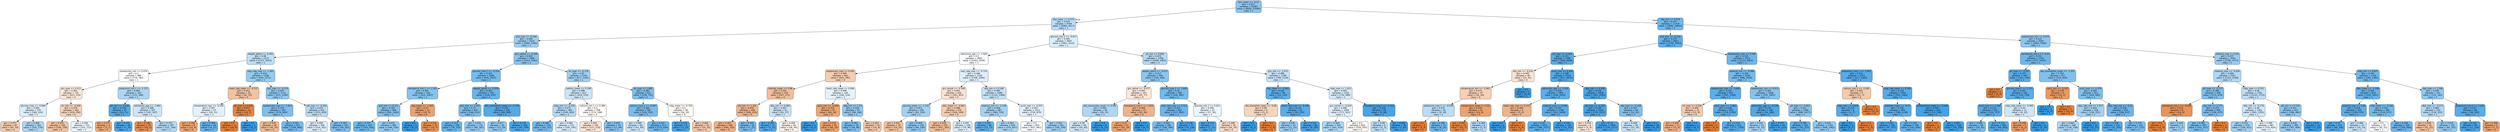 digraph Tree {
node [shape=box, style="filled, rounded", color="black", fontname="helvetica"] ;
edge [fontname="helvetica"] ;
0 [label="bun_mean <= -0.37\ngini = 0.417\nsamples = 21083\nvalue = [9930, 23560]\nclass = 1", fillcolor="#8cc6f0"] ;
1 [label="dbp_mean <= 0.072\ngini = 0.476\nsamples = 9769\nvalue = [6085, 9517]\nclass = 1", fillcolor="#b8dcf6"] ;
0 -> 1 [labeldistance=2.5, labelangle=45, headlabel="True"] ;
2 [label="po2_max <= -0.204\ngini = 0.444\nsamples = 5072\nvalue = [2684, 5395]\nclass = 1", fillcolor="#9ccef2"] ;
1 -> 2 ;
3 [label="weight_admit <= -0.452\ngini = 0.48\nsamples = 2172\nvalue = [1371, 2053]\nclass = 1", fillcolor="#bddef6"] ;
2 -> 3 ;
4 [label="baseexcess_min <= 0.479\ngini = 0.5\nsamples = 986\nvalue = [778, 782]\nclass = 1", fillcolor="#fefeff"] ;
3 -> 4 ;
5 [label="gcs_eyes <= 0.412\ngini = 0.495\nsamples = 732\nvalue = [623, 514]\nclass = 0", fillcolor="#fae9dc"] ;
4 -> 5 ;
6 [label="glucose_max <= -0.666\ngini = 0.495\nsamples = 270\nvalue = [184, 224]\nclass = 1", fillcolor="#dceefa"] ;
5 -> 6 ;
7 [label="gini = 0.471\nsamples = 87\nvalue = [82, 50]\nclass = 0", fillcolor="#f5ceb2"] ;
6 -> 7 ;
8 [label="gini = 0.466\nsamples = 183\nvalue = [102, 174]\nclass = 1", fillcolor="#add6f4"] ;
6 -> 8 ;
9 [label="inr_min <= -0.099\ngini = 0.479\nsamples = 462\nvalue = [439, 290]\nclass = 0", fillcolor="#f6d4bc"] ;
5 -> 9 ;
10 [label="gini = 0.452\nsamples = 330\nvalue = [338, 178]\nclass = 0", fillcolor="#f3c3a1"] ;
9 -> 10 ;
11 [label="gini = 0.499\nsamples = 132\nvalue = [101, 112]\nclass = 1", fillcolor="#ecf5fc"] ;
9 -> 11 ;
12 [label="potassium_min.1 <= -1.172\ngini = 0.464\nsamples = 254\nvalue = [155, 268]\nclass = 1", fillcolor="#acd6f4"] ;
4 -> 12 ;
13 [label="ptt_min <= -0.582\ngini = 0.216\nsamples = 47\nvalue = [10, 71]\nclass = 1", fillcolor="#55abe9"] ;
12 -> 13 ;
14 [label="gini = 0.375\nsamples = 3\nvalue = [3, 1]\nclass = 0", fillcolor="#eeab7b"] ;
13 -> 14 ;
15 [label="gini = 0.165\nsamples = 44\nvalue = [7, 70]\nclass = 1", fillcolor="#4da7e8"] ;
13 -> 15 ;
16 [label="admission_age <= -1.665\ngini = 0.488\nsamples = 207\nvalue = [145, 197]\nclass = 1", fillcolor="#cbe5f8"] ;
12 -> 16 ;
17 [label="gini = 0.198\nsamples = 20\nvalue = [24, 3]\nclass = 0", fillcolor="#e89152"] ;
16 -> 17 ;
18 [label="gini = 0.473\nsamples = 187\nvalue = [121, 194]\nclass = 1", fillcolor="#b4daf5"] ;
16 -> 18 ;
19 [label="resp_rate_max <= -1.491\ngini = 0.434\nsamples = 1186\nvalue = [593, 1271]\nclass = 1", fillcolor="#95cbf1"] ;
3 -> 19 ;
20 [label="heart_rate_mean <= -0.727\ngini = 0.451\nsamples = 35\nvalue = [42, 22]\nclass = 0", fillcolor="#f3c3a1"] ;
19 -> 20 ;
21 [label="temperature_max <= -0.542\ngini = 0.497\nsamples = 23\nvalue = [18, 21]\nclass = 1", fillcolor="#e3f1fb"] ;
20 -> 21 ;
22 [label="gini = 0.346\nsamples = 9\nvalue = [14, 4]\nclass = 0", fillcolor="#eca572"] ;
21 -> 22 ;
23 [label="gini = 0.308\nsamples = 14\nvalue = [4, 17]\nclass = 1", fillcolor="#68b4eb"] ;
21 -> 23 ;
24 [label="ph_max <= 0.931\ngini = 0.077\nsamples = 12\nvalue = [24, 1]\nclass = 0", fillcolor="#e68641"] ;
20 -> 24 ;
25 [label="gini = 0.0\nsamples = 11\nvalue = [24, 0]\nclass = 0", fillcolor="#e58139"] ;
24 -> 25 ;
26 [label="gini = 0.0\nsamples = 1\nvalue = [0, 1]\nclass = 1", fillcolor="#399de5"] ;
24 -> 26 ;
27 [label="po2_max <= -0.219\ngini = 0.425\nsamples = 1151\nvalue = [551, 1249]\nclass = 1", fillcolor="#90c8f0"] ;
19 -> 27 ;
28 [label="baseexcess_max <= -1.813\ngini = 0.379\nsamples = 700\nvalue = [279, 820]\nclass = 1", fillcolor="#7cbeee"] ;
27 -> 28 ;
29 [label="gini = 0.434\nsamples = 28\nvalue = [30, 14]\nclass = 0", fillcolor="#f1bc95"] ;
28 -> 29 ;
30 [label="gini = 0.361\nsamples = 672\nvalue = [249, 806]\nclass = 1", fillcolor="#76bbed"] ;
28 -> 30 ;
31 [label="ptt_max <= -0.329\ngini = 0.475\nsamples = 451\nvalue = [272, 429]\nclass = 1", fillcolor="#b7dbf5"] ;
27 -> 31 ;
32 [label="gini = 0.495\nsamples = 304\nvalue = [214, 262]\nclass = 1", fillcolor="#dbedfa"] ;
31 -> 32 ;
33 [label="gini = 0.383\nsamples = 147\nvalue = [58, 167]\nclass = 1", fillcolor="#7ebfee"] ;
31 -> 33 ;
34 [label="gcs_verbal <= -0.308\ngini = 0.405\nsamples = 2900\nvalue = [1313, 3342]\nclass = 1", fillcolor="#87c4ef"] ;
2 -> 34 ;
35 [label="glucose_max.2 <= -0.334\ngini = 0.363\nsamples = 1666\nvalue = [636, 2037]\nclass = 1", fillcolor="#77bced"] ;
34 -> 35 ;
36 [label="hematocrit_min.1 <= 1.183\ngini = 0.401\nsamples = 916\nvalue = [410, 1067]\nclass = 1", fillcolor="#85c3ef"] ;
35 -> 36 ;
37 [label="po2_min <= 0.151\ngini = 0.393\nsamples = 904\nvalue = [391, 1062]\nclass = 1", fillcolor="#82c1ef"] ;
36 -> 37 ;
38 [label="gini = 0.337\nsamples = 419\nvalue = [143, 524]\nclass = 1", fillcolor="#6fb8ec"] ;
37 -> 38 ;
39 [label="gini = 0.432\nsamples = 485\nvalue = [248, 538]\nclass = 1", fillcolor="#94caf1"] ;
37 -> 39 ;
40 [label="sbp_mean <= -1.002\ngini = 0.33\nsamples = 12\nvalue = [19, 5]\nclass = 0", fillcolor="#eca26d"] ;
36 -> 40 ;
41 [label="gini = 0.0\nsamples = 2\nvalue = [0, 2]\nclass = 1", fillcolor="#399de5"] ;
40 -> 41 ;
42 [label="gini = 0.236\nsamples = 10\nvalue = [19, 3]\nclass = 0", fillcolor="#e99558"] ;
40 -> 42 ;
43 [label="weight_admit <= -0.059\ngini = 0.307\nsamples = 750\nvalue = [226, 970]\nclass = 1", fillcolor="#67b4eb"] ;
35 -> 43 ;
44 [label="po2_max <= 1.435\ngini = 0.37\nsamples = 432\nvalue = [166, 512]\nclass = 1", fillcolor="#79bded"] ;
43 -> 44 ;
45 [label="gini = 0.312\nsamples = 256\nvalue = [78, 325]\nclass = 1", fillcolor="#69b5eb"] ;
44 -> 45 ;
46 [label="gini = 0.435\nsamples = 176\nvalue = [88, 187]\nclass = 1", fillcolor="#96cbf1"] ;
44 -> 46 ;
47 [label="abs_neutrophils_mean <= -0.778\ngini = 0.205\nsamples = 318\nvalue = [60, 458]\nclass = 1", fillcolor="#53aae8"] ;
43 -> 47 ;
48 [label="gini = 0.427\nsamples = 24\nvalue = [13, 29]\nclass = 1", fillcolor="#92c9f1"] ;
47 -> 48 ;
49 [label="gini = 0.178\nsamples = 294\nvalue = [47, 429]\nclass = 1", fillcolor="#4fa8e8"] ;
47 -> 49 ;
50 [label="inr_max <= -0.178\ngini = 0.45\nsamples = 1234\nvalue = [677, 1305]\nclass = 1", fillcolor="#a0d0f2"] ;
34 -> 50 ;
51 [label="sodium_mean <= 0.198\ngini = 0.488\nsamples = 613\nvalue = [419, 570]\nclass = 1", fillcolor="#cbe5f8"] ;
50 -> 51 ;
52 [label="mbp_min <= -0.331\ngini = 0.471\nsamples = 405\nvalue = [245, 402]\nclass = 1", fillcolor="#b2d9f5"] ;
51 -> 52 ;
53 [label="gini = 0.366\nsamples = 130\nvalue = [50, 157]\nclass = 1", fillcolor="#78bced"] ;
52 -> 53 ;
54 [label="gini = 0.494\nsamples = 275\nvalue = [195, 245]\nclass = 1", fillcolor="#d7ebfa"] ;
52 -> 54 ;
55 [label="calcium_min.1 <= 0.386\ngini = 0.5\nsamples = 208\nvalue = [174, 168]\nclass = 0", fillcolor="#fefbf8"] ;
51 -> 55 ;
56 [label="gini = 0.493\nsamples = 165\nvalue = [157, 124]\nclass = 0", fillcolor="#fae5d5"] ;
55 -> 56 ;
57 [label="gini = 0.402\nsamples = 43\nvalue = [17, 44]\nclass = 1", fillcolor="#86c3ef"] ;
55 -> 57 ;
58 [label="ph_max <= 1.865\ngini = 0.385\nsamples = 621\nvalue = [258, 735]\nclass = 1", fillcolor="#7fbfee"] ;
50 -> 58 ;
59 [label="calcium_max.1 <= -0.947\ngini = 0.366\nsamples = 582\nvalue = [224, 703]\nclass = 1", fillcolor="#78bced"] ;
58 -> 59 ;
60 [label="gini = 0.489\nsamples = 69\nvalue = [51, 69]\nclass = 1", fillcolor="#cbe5f8"] ;
59 -> 60 ;
61 [label="gini = 0.337\nsamples = 513\nvalue = [173, 634]\nclass = 1", fillcolor="#6fb8ec"] ;
59 -> 61 ;
62 [label="mbp_mean <= -0.726\ngini = 0.5\nsamples = 39\nvalue = [34, 32]\nclass = 0", fillcolor="#fdf8f3"] ;
58 -> 62 ;
63 [label="gini = 0.133\nsamples = 9\nvalue = [1, 13]\nclass = 1", fillcolor="#48a5e7"] ;
62 -> 63 ;
64 [label="gini = 0.464\nsamples = 30\nvalue = [33, 19]\nclass = 0", fillcolor="#f4caab"] ;
62 -> 64 ;
65 [label="glucose_min.2 <= -0.017\ngini = 0.495\nsamples = 4697\nvalue = [3401, 4122]\nclass = 1", fillcolor="#dceefa"] ;
1 -> 65 ;
66 [label="admission_age <= -1.609\ngini = 0.5\nsamples = 2993\nvalue = [2363, 2439]\nclass = 1", fillcolor="#f9fcfe"] ;
65 -> 66 ;
67 [label="baseexcess_max <= 0.042\ngini = 0.469\nsamples = 663\nvalue = [655, 395]\nclass = 0", fillcolor="#f5cdb0"] ;
66 -> 67 ;
68 [label="chloride_mean <= 0.96\ngini = 0.443\nsamples = 519\nvalue = [547, 271]\nclass = 0", fillcolor="#f2bf9b"] ;
67 -> 68 ;
69 [label="ptt_min <= 1.325\ngini = 0.418\nsamples = 458\nvalue = [506, 214]\nclass = 0", fillcolor="#f0b68d"] ;
68 -> 69 ;
70 [label="gini = 0.401\nsamples = 440\nvalue = [499, 192]\nclass = 0", fillcolor="#efb185"] ;
69 -> 70 ;
71 [label="gini = 0.366\nsamples = 18\nvalue = [7, 22]\nclass = 1", fillcolor="#78bced"] ;
69 -> 71 ;
72 [label="dbp_min <= 0.069\ngini = 0.487\nsamples = 61\nvalue = [41, 57]\nclass = 1", fillcolor="#c7e3f8"] ;
68 -> 72 ;
73 [label="gini = 0.204\nsamples = 17\nvalue = [3, 23]\nclass = 1", fillcolor="#53aae8"] ;
72 -> 73 ;
74 [label="gini = 0.498\nsamples = 44\nvalue = [38, 34]\nclass = 0", fillcolor="#fcf2ea"] ;
72 -> 74 ;
75 [label="heart_rate_mean <= 0.086\ngini = 0.498\nsamples = 144\nvalue = [108, 124]\nclass = 1", fillcolor="#e5f2fc"] ;
67 -> 75 ;
76 [label="spo2_min <= -0.698\ngini = 0.355\nsamples = 47\nvalue = [60, 18]\nclass = 0", fillcolor="#eda774"] ;
75 -> 76 ;
77 [label="gini = 0.0\nsamples = 2\nvalue = [0, 2]\nclass = 1", fillcolor="#399de5"] ;
76 -> 77 ;
78 [label="gini = 0.332\nsamples = 45\nvalue = [60, 16]\nclass = 0", fillcolor="#eca36e"] ;
76 -> 78 ;
79 [label="dbp_min <= 1.63\ngini = 0.429\nsamples = 97\nvalue = [48, 106]\nclass = 1", fillcolor="#93c9f1"] ;
75 -> 79 ;
80 [label="gini = 0.382\nsamples = 79\nvalue = [34, 98]\nclass = 1", fillcolor="#7ebfee"] ;
79 -> 80 ;
81 [label="gini = 0.463\nsamples = 18\nvalue = [14, 8]\nclass = 0", fillcolor="#f4c9aa"] ;
79 -> 81 ;
82 [label="resp_rate_max <= -0.714\ngini = 0.496\nsamples = 2330\nvalue = [1708, 2044]\nclass = 1", fillcolor="#deeffb"] ;
66 -> 82 ;
83 [label="gcs_verbal <= -0.308\ngini = 0.492\nsamples = 632\nvalue = [583, 455]\nclass = 0", fillcolor="#f9e3d4"] ;
82 -> 83 ;
84 [label="glucose_mean <= -1.132\ngini = 0.453\nsamples = 156\nvalue = [83, 156]\nclass = 1", fillcolor="#a2d1f3"] ;
83 -> 84 ;
85 [label="gini = 0.452\nsamples = 20\nvalue = [19, 10]\nclass = 0", fillcolor="#f3c3a1"] ;
84 -> 85 ;
86 [label="gini = 0.424\nsamples = 136\nvalue = [64, 146]\nclass = 1", fillcolor="#90c8f0"] ;
84 -> 86 ;
87 [label="wbc_mean <= -0.081\ngini = 0.468\nsamples = 476\nvalue = [500, 299]\nclass = 0", fillcolor="#f5ccaf"] ;
83 -> 87 ;
88 [label="gini = 0.439\nsamples = 370\nvalue = [421, 203]\nclass = 0", fillcolor="#f2be98"] ;
87 -> 88 ;
89 [label="gini = 0.495\nsamples = 106\nvalue = [79, 96]\nclass = 1", fillcolor="#dceefa"] ;
87 -> 89 ;
90 [label="sbp_min <= 0.148\ngini = 0.485\nsamples = 1698\nvalue = [1125, 1589]\nclass = 1", fillcolor="#c5e2f7"] ;
82 -> 90 ;
91 [label="totalco2_min <= -1.128\ngini = 0.456\nsamples = 687\nvalue = [389, 719]\nclass = 1", fillcolor="#a4d2f3"] ;
90 -> 91 ;
92 [label="gini = 0.285\nsamples = 48\nvalue = [15, 72]\nclass = 1", fillcolor="#62b1ea"] ;
91 -> 92 ;
93 [label="gini = 0.464\nsamples = 639\nvalue = [374, 647]\nclass = 1", fillcolor="#abd6f4"] ;
91 -> 93 ;
94 [label="pco2_max <= -0.052\ngini = 0.497\nsamples = 1011\nvalue = [736, 870]\nclass = 1", fillcolor="#e1f0fb"] ;
90 -> 94 ;
95 [label="gini = 0.5\nsamples = 810\nvalue = [627, 661]\nclass = 1", fillcolor="#f5fafe"] ;
94 -> 95 ;
96 [label="gini = 0.451\nsamples = 201\nvalue = [109, 209]\nclass = 1", fillcolor="#a0d0f3"] ;
94 -> 96 ;
97 [label="ph_min <= 0.058\ngini = 0.472\nsamples = 1704\nvalue = [1038, 1683]\nclass = 1", fillcolor="#b3d9f5"] ;
65 -> 97 ;
98 [label="weight_admit <= -0.675\ngini = 0.417\nsamples = 506\nvalue = [239, 569]\nclass = 1", fillcolor="#8cc6f0"] ;
97 -> 98 ;
99 [label="gcs_verbal <= -0.077\ngini = 0.495\nsamples = 107\nvalue = [95, 77]\nclass = 0", fillcolor="#fae7d9"] ;
98 -> 99 ;
100 [label="abs_monocytes_mean <= 0.491\ngini = 0.466\nsamples = 50\nvalue = [30, 51]\nclass = 1", fillcolor="#add7f4"] ;
99 -> 100 ;
101 [label="gini = 0.49\nsamples = 44\nvalue = [30, 40]\nclass = 1", fillcolor="#cee6f8"] ;
100 -> 101 ;
102 [label="gini = 0.0\nsamples = 6\nvalue = [0, 11]\nclass = 1", fillcolor="#399de5"] ;
100 -> 102 ;
103 [label="hematocrit_max.1 <= 1.829\ngini = 0.408\nsamples = 57\nvalue = [65, 26]\nclass = 0", fillcolor="#efb388"] ;
99 -> 103 ;
104 [label="gini = 0.35\nsamples = 53\nvalue = [65, 19]\nclass = 0", fillcolor="#eda673"] ;
103 -> 104 ;
105 [label="gini = 0.0\nsamples = 4\nvalue = [0, 7]\nclass = 1", fillcolor="#399de5"] ;
103 -> 105 ;
106 [label="glucose_max.2 <= 1.609\ngini = 0.35\nsamples = 399\nvalue = [144, 492]\nclass = 1", fillcolor="#73baed"] ;
98 -> 106 ;
107 [label="resp_rate_max <= 0.723\ngini = 0.322\nsamples = 362\nvalue = [117, 462]\nclass = 1", fillcolor="#6bb6ec"] ;
106 -> 107 ;
108 [label="gini = 0.363\nsamples = 285\nvalue = [108, 346]\nclass = 1", fillcolor="#77bced"] ;
107 -> 108 ;
109 [label="gini = 0.134\nsamples = 77\nvalue = [9, 116]\nclass = 1", fillcolor="#48a5e7"] ;
107 -> 109 ;
110 [label="glucose_min.2 <= 0.421\ngini = 0.499\nsamples = 37\nvalue = [27, 30]\nclass = 1", fillcolor="#ebf5fc"] ;
106 -> 110 ;
111 [label="gini = 0.153\nsamples = 7\nvalue = [1, 11]\nclass = 1", fillcolor="#4ba6e7"] ;
110 -> 111 ;
112 [label="gini = 0.488\nsamples = 30\nvalue = [26, 19]\nclass = 0", fillcolor="#f8ddca"] ;
110 -> 112 ;
113 [label="gcs_min <= -1.472\ngini = 0.486\nsamples = 1198\nvalue = [799, 1114]\nclass = 1", fillcolor="#c7e3f8"] ;
97 -> 113 ;
114 [label="sbp_mean <= -0.462\ngini = 0.263\nsamples = 96\nvalue = [23, 125]\nclass = 1", fillcolor="#5dafea"] ;
113 -> 114 ;
115 [label="abs_basophils_mean <= -0.06\ngini = 0.48\nsamples = 4\nvalue = [3, 2]\nclass = 0", fillcolor="#f6d5bd"] ;
114 -> 115 ;
116 [label="gini = 0.0\nsamples = 2\nvalue = [0, 2]\nclass = 1", fillcolor="#399de5"] ;
115 -> 116 ;
117 [label="gini = 0.0\nsamples = 2\nvalue = [3, 0]\nclass = 0", fillcolor="#e58139"] ;
115 -> 117 ;
118 [label="heart_rate_max <= -0.436\ngini = 0.241\nsamples = 92\nvalue = [20, 123]\nclass = 1", fillcolor="#59ade9"] ;
114 -> 118 ;
119 [label="gini = 0.438\nsamples = 23\nvalue = [11, 23]\nclass = 1", fillcolor="#98ccf1"] ;
118 -> 119 ;
120 [label="gini = 0.152\nsamples = 69\nvalue = [9, 100]\nclass = 1", fillcolor="#4ba6e7"] ;
118 -> 120 ;
121 [label="mbp_max <= 1.923\ngini = 0.493\nsamples = 1102\nvalue = [776, 989]\nclass = 1", fillcolor="#d4eaf9"] ;
113 -> 121 ;
122 [label="gcs_verbal <= 0.618\ngini = 0.496\nsamples = 1059\nvalue = [771, 921]\nclass = 1", fillcolor="#dfeffb"] ;
121 -> 122 ;
123 [label="gini = 0.464\nsamples = 405\nvalue = [242, 418]\nclass = 1", fillcolor="#acd6f4"] ;
122 -> 123 ;
124 [label="gini = 0.5\nsamples = 654\nvalue = [529, 503]\nclass = 0", fillcolor="#fef9f5"] ;
122 -> 124 ;
125 [label="hematocrit_max.1 <= -1.103\ngini = 0.128\nsamples = 43\nvalue = [5, 68]\nclass = 1", fillcolor="#48a4e7"] ;
121 -> 125 ;
126 [label="gini = 0.48\nsamples = 5\nvalue = [2, 3]\nclass = 1", fillcolor="#bddef6"] ;
125 -> 126 ;
127 [label="gini = 0.084\nsamples = 38\nvalue = [3, 65]\nclass = 1", fillcolor="#42a2e6"] ;
125 -> 127 ;
128 [label="sbp_min <= 0.076\ngini = 0.337\nsamples = 11314\nvalue = [3845, 14043]\nclass = 1", fillcolor="#6fb8ec"] ;
0 -> 128 [labeldistance=2.5, labelangle=-45, headlabel="False"] ;
129 [label="po2_min <= -0.216\ngini = 0.273\nsamples = 6811\nvalue = [1762, 9043]\nclass = 1", fillcolor="#60b0ea"] ;
128 -> 129 ;
130 [label="ph_max <= -4.363\ngini = 0.215\nsamples = 3299\nvalue = [649, 4640]\nclass = 1", fillcolor="#55abe9"] ;
129 -> 130 ;
131 [label="sbp_min <= -0.516\ngini = 0.492\nsamples = 40\nvalue = [32, 25]\nclass = 0", fillcolor="#f9e3d4"] ;
130 -> 131 ;
132 [label="temperature_min <= -1.061\ngini = 0.473\nsamples = 37\nvalue = [32, 20]\nclass = 0", fillcolor="#f5d0b5"] ;
131 -> 132 ;
133 [label="potassium_max.1 <= -0.034\ngini = 0.476\nsamples = 16\nvalue = [9, 14]\nclass = 1", fillcolor="#b8dcf6"] ;
132 -> 133 ;
134 [label="gini = 0.0\nsamples = 3\nvalue = [5, 0]\nclass = 0", fillcolor="#e58139"] ;
133 -> 134 ;
135 [label="gini = 0.346\nsamples = 13\nvalue = [4, 14]\nclass = 1", fillcolor="#72b9ec"] ;
133 -> 135 ;
136 [label="temperature_mean <= 0.01\ngini = 0.328\nsamples = 21\nvalue = [23, 6]\nclass = 0", fillcolor="#eca26d"] ;
132 -> 136 ;
137 [label="gini = 0.091\nsamples = 15\nvalue = [20, 1]\nclass = 0", fillcolor="#e68743"] ;
136 -> 137 ;
138 [label="gini = 0.469\nsamples = 6\nvalue = [3, 5]\nclass = 1", fillcolor="#b0d8f5"] ;
136 -> 138 ;
139 [label="gini = 0.0\nsamples = 3\nvalue = [0, 5]\nclass = 1", fillcolor="#399de5"] ;
131 -> 139 ;
140 [label="pco2_max <= 0.204\ngini = 0.208\nsamples = 3259\nvalue = [617, 4615]\nclass = 1", fillcolor="#53aae8"] ;
130 -> 140 ;
141 [label="admission_age <= -2.432\ngini = 0.249\nsamples = 1801\nvalue = [416, 2432]\nclass = 1", fillcolor="#5baee9"] ;
140 -> 141 ;
142 [label="heart_rate_max <= 0.152\ngini = 0.408\nsamples = 5\nvalue = [5, 2]\nclass = 0", fillcolor="#efb388"] ;
141 -> 142 ;
143 [label="gini = 0.0\nsamples = 2\nvalue = [0, 2]\nclass = 1", fillcolor="#399de5"] ;
142 -> 143 ;
144 [label="gini = 0.0\nsamples = 3\nvalue = [5, 0]\nclass = 0", fillcolor="#e58139"] ;
142 -> 144 ;
145 [label="totalco2_max <= 0.692\ngini = 0.247\nsamples = 1796\nvalue = [411, 2430]\nclass = 1", fillcolor="#5aaee9"] ;
141 -> 145 ;
146 [label="gini = 0.26\nsamples = 1631\nvalue = [396, 2177]\nclass = 1", fillcolor="#5dafea"] ;
145 -> 146 ;
147 [label="gini = 0.106\nsamples = 165\nvalue = [15, 253]\nclass = 1", fillcolor="#45a3e7"] ;
145 -> 147 ;
148 [label="dbp_min <= 0.936\ngini = 0.154\nsamples = 1458\nvalue = [201, 2183]\nclass = 1", fillcolor="#4ba6e7"] ;
140 -> 148 ;
149 [label="ptt_max <= -0.722\ngini = 0.144\nsamples = 1410\nvalue = [179, 2121]\nclass = 1", fillcolor="#4aa5e7"] ;
148 -> 149 ;
150 [label="gini = 0.494\nsamples = 6\nvalue = [5, 4]\nclass = 0", fillcolor="#fae6d7"] ;
149 -> 150 ;
151 [label="gini = 0.14\nsamples = 1404\nvalue = [174, 2117]\nclass = 1", fillcolor="#49a5e7"] ;
149 -> 151 ;
152 [label="sbp_max <= -0.358\ngini = 0.387\nsamples = 48\nvalue = [22, 62]\nclass = 1", fillcolor="#7fc0ee"] ;
148 -> 152 ;
153 [label="gini = 0.488\nsamples = 28\nvalue = [22, 30]\nclass = 1", fillcolor="#cae5f8"] ;
152 -> 153 ;
154 [label="gini = 0.0\nsamples = 20\nvalue = [0, 32]\nclass = 1", fillcolor="#399de5"] ;
152 -> 154 ;
155 [label="baseexcess_max <= 0.042\ngini = 0.322\nsamples = 3512\nvalue = [1113, 4403]\nclass = 1", fillcolor="#6bb6ec"] ;
129 -> 155 ;
156 [label="totalco2_min <= -0.086\ngini = 0.358\nsamples = 2439\nvalue = [896, 2934]\nclass = 1", fillcolor="#75bbed"] ;
155 -> 156 ;
157 [label="baseexcess_max <= -3.669\ngini = 0.251\nsamples = 831\nvalue = [191, 1109]\nclass = 1", fillcolor="#5baee9"] ;
156 -> 157 ;
158 [label="inr_max <= 4.036\ngini = 0.469\nsamples = 15\nvalue = [15, 9]\nclass = 0", fillcolor="#f5cdb0"] ;
157 -> 158 ;
159 [label="gini = 0.408\nsamples = 13\nvalue = [15, 6]\nclass = 0", fillcolor="#efb388"] ;
158 -> 159 ;
160 [label="gini = 0.0\nsamples = 2\nvalue = [0, 3]\nclass = 1", fillcolor="#399de5"] ;
158 -> 160 ;
161 [label="spo2_max <= -5.862\ngini = 0.238\nsamples = 816\nvalue = [176, 1100]\nclass = 1", fillcolor="#59ade9"] ;
157 -> 161 ;
162 [label="gini = 0.0\nsamples = 2\nvalue = [4, 0]\nclass = 0", fillcolor="#e58139"] ;
161 -> 162 ;
163 [label="gini = 0.234\nsamples = 814\nvalue = [172, 1100]\nclass = 1", fillcolor="#58ace9"] ;
161 -> 163 ;
164 [label="baseexcess_min <= 0.073\ngini = 0.402\nsamples = 1608\nvalue = [705, 1825]\nclass = 1", fillcolor="#85c3ef"] ;
156 -> 164 ;
165 [label="admission_age <= -0.578\ngini = 0.176\nsamples = 108\nvalue = [16, 148]\nclass = 1", fillcolor="#4ea8e8"] ;
164 -> 165 ;
166 [label="gini = 0.454\nsamples = 14\nvalue = [8, 15]\nclass = 1", fillcolor="#a3d1f3"] ;
165 -> 166 ;
167 [label="gini = 0.107\nsamples = 94\nvalue = [8, 133]\nclass = 1", fillcolor="#45a3e7"] ;
165 -> 167 ;
168 [label="ph_max <= -0.003\ngini = 0.413\nsamples = 1500\nvalue = [689, 1677]\nclass = 1", fillcolor="#8ac5f0"] ;
164 -> 168 ;
169 [label="gini = 0.269\nsamples = 165\nvalue = [41, 215]\nclass = 1", fillcolor="#5fb0ea"] ;
168 -> 169 ;
170 [label="gini = 0.426\nsamples = 1335\nvalue = [648, 1462]\nclass = 1", fillcolor="#91c8f1"] ;
168 -> 170 ;
171 [label="potassium_max.1 <= -1.467\ngini = 0.224\nsamples = 1073\nvalue = [217, 1469]\nclass = 1", fillcolor="#56abe9"] ;
155 -> 171 ;
172 [label="calcium_min.1 <= -0.281\ngini = 0.465\nsamples = 9\nvalue = [12, 7]\nclass = 0", fillcolor="#f4caac"] ;
171 -> 172 ;
173 [label="mbp_max <= 0.845\ngini = 0.219\nsamples = 4\nvalue = [1, 7]\nclass = 1", fillcolor="#55abe9"] ;
172 -> 173 ;
174 [label="gini = 0.0\nsamples = 3\nvalue = [0, 7]\nclass = 1", fillcolor="#399de5"] ;
173 -> 174 ;
175 [label="gini = 0.0\nsamples = 1\nvalue = [1, 0]\nclass = 0", fillcolor="#e58139"] ;
173 -> 175 ;
176 [label="gini = 0.0\nsamples = 5\nvalue = [11, 0]\nclass = 0", fillcolor="#e58139"] ;
172 -> 176 ;
177 [label="resp_rate_mean <= 0.304\ngini = 0.216\nsamples = 1064\nvalue = [205, 1462]\nclass = 1", fillcolor="#55abe9"] ;
171 -> 177 ;
178 [label="platelets_mean <= -0.57\ngini = 0.245\nsamples = 854\nvalue = [188, 1128]\nclass = 1", fillcolor="#5aade9"] ;
177 -> 178 ;
179 [label="gini = 0.165\nsamples = 336\nvalue = [47, 472]\nclass = 1", fillcolor="#4da7e8"] ;
178 -> 179 ;
180 [label="gini = 0.291\nsamples = 518\nvalue = [141, 656]\nclass = 1", fillcolor="#64b2eb"] ;
178 -> 180 ;
181 [label="temperature_mean <= -3.429\ngini = 0.092\nsamples = 210\nvalue = [17, 334]\nclass = 1", fillcolor="#43a2e6"] ;
177 -> 181 ;
182 [label="gini = 0.0\nsamples = 1\nvalue = [1, 0]\nclass = 0", fillcolor="#e58139"] ;
181 -> 182 ;
183 [label="gini = 0.087\nsamples = 209\nvalue = [16, 334]\nclass = 1", fillcolor="#42a2e6"] ;
181 -> 183 ;
184 [label="baseexcess_min <= 0.073\ngini = 0.415\nsamples = 4503\nvalue = [2083, 5000]\nclass = 1", fillcolor="#8bc6f0"] ;
128 -> 184 ;
185 [label="hematocrit_min.1 <= -0.41\ngini = 0.331\nsamples = 1162\nvalue = [377, 1423]\nclass = 1", fillcolor="#6db7ec"] ;
184 -> 185 ;
186 [label="ph_max <= -4.597\ngini = 0.247\nsamples = 545\nvalue = [123, 729]\nclass = 1", fillcolor="#5aaee9"] ;
185 -> 186 ;
187 [label="gini = 0.0\nsamples = 2\nvalue = [4, 0]\nclass = 0", fillcolor="#e58139"] ;
186 -> 187 ;
188 [label="glucose_max.2 <= 5.153\ngini = 0.241\nsamples = 543\nvalue = [119, 729]\nclass = 1", fillcolor="#59ade9"] ;
186 -> 188 ;
189 [label="pco2_max <= -1.504\ngini = 0.231\nsamples = 532\nvalue = [110, 717]\nclass = 1", fillcolor="#57ace9"] ;
188 -> 189 ;
190 [label="gini = 0.369\nsamples = 50\nvalue = [20, 62]\nclass = 1", fillcolor="#79bded"] ;
189 -> 190 ;
191 [label="gini = 0.212\nsamples = 482\nvalue = [90, 655]\nclass = 1", fillcolor="#54aae9"] ;
189 -> 191 ;
192 [label="resp_rate_mean <= -0.493\ngini = 0.49\nsamples = 11\nvalue = [9, 12]\nclass = 1", fillcolor="#cee6f8"] ;
188 -> 192 ;
193 [label="gini = 0.298\nsamples = 5\nvalue = [9, 2]\nclass = 0", fillcolor="#eb9d65"] ;
192 -> 193 ;
194 [label="gini = 0.0\nsamples = 6\nvalue = [0, 10]\nclass = 1", fillcolor="#399de5"] ;
192 -> 194 ;
195 [label="abs_neutrophils_mean <= -1.351\ngini = 0.392\nsamples = 617\nvalue = [254, 694]\nclass = 1", fillcolor="#81c1ef"] ;
185 -> 195 ;
196 [label="spo2_min <= -0.252\ngini = 0.278\nsamples = 6\nvalue = [10, 2]\nclass = 0", fillcolor="#ea9a61"] ;
195 -> 196 ;
197 [label="gini = 0.0\nsamples = 1\nvalue = [0, 2]\nclass = 1", fillcolor="#399de5"] ;
196 -> 197 ;
198 [label="gini = 0.0\nsamples = 5\nvalue = [10, 0]\nclass = 0", fillcolor="#e58139"] ;
196 -> 198 ;
199 [label="pco2_max <= -0.479\ngini = 0.385\nsamples = 611\nvalue = [244, 692]\nclass = 1", fillcolor="#7fc0ee"] ;
195 -> 199 ;
200 [label="resp_rate_min <= 1.977\ngini = 0.454\nsamples = 258\nvalue = [136, 255]\nclass = 1", fillcolor="#a3d1f3"] ;
199 -> 200 ;
201 [label="gini = 0.463\nsamples = 246\nvalue = [136, 238]\nclass = 1", fillcolor="#aad5f4"] ;
200 -> 201 ;
202 [label="gini = 0.0\nsamples = 12\nvalue = [0, 17]\nclass = 1", fillcolor="#399de5"] ;
200 -> 202 ;
203 [label="resp_rate_min <= -0.23\ngini = 0.318\nsamples = 353\nvalue = [108, 437]\nclass = 1", fillcolor="#6ab5eb"] ;
199 -> 203 ;
204 [label="gini = 0.228\nsamples = 152\nvalue = [31, 205]\nclass = 1", fillcolor="#57ace9"] ;
203 -> 204 ;
205 [label="gini = 0.374\nsamples = 201\nvalue = [77, 232]\nclass = 1", fillcolor="#7bbeee"] ;
203 -> 205 ;
206 [label="totalco2_max <= 0.02\ngini = 0.437\nsamples = 3341\nvalue = [1706, 3577]\nclass = 1", fillcolor="#97ccf1"] ;
184 -> 206 ;
207 [label="totalco2_max <= -0.205\ngini = 0.469\nsamples = 2201\nvalue = [1315, 2194]\nclass = 1", fillcolor="#b0d8f5"] ;
206 -> 207 ;
208 [label="ptt_max <= -0.737\ngini = 0.389\nsamples = 409\nvalue = [172, 479]\nclass = 1", fillcolor="#80c0ee"] ;
207 -> 208 ;
209 [label="potassium_min.1 <= -0.032\ngini = 0.219\nsamples = 8\nvalue = [14, 2]\nclass = 0", fillcolor="#e99355"] ;
208 -> 209 ;
210 [label="gini = 0.0\nsamples = 5\nvalue = [13, 0]\nclass = 0", fillcolor="#e58139"] ;
209 -> 210 ;
211 [label="gini = 0.444\nsamples = 3\nvalue = [1, 2]\nclass = 1", fillcolor="#9ccef2"] ;
209 -> 211 ;
212 [label="sbp_min <= 2.777\ngini = 0.374\nsamples = 401\nvalue = [158, 477]\nclass = 1", fillcolor="#7bbdee"] ;
208 -> 212 ;
213 [label="gini = 0.365\nsamples = 397\nvalue = [151, 477]\nclass = 1", fillcolor="#78bced"] ;
212 -> 213 ;
214 [label="gini = 0.0\nsamples = 4\nvalue = [7, 0]\nclass = 0", fillcolor="#e58139"] ;
212 -> 214 ;
215 [label="mbp_max <= 0.551\ngini = 0.48\nsamples = 1792\nvalue = [1143, 1715]\nclass = 1", fillcolor="#bddef6"] ;
207 -> 215 ;
216 [label="dbp_min <= -0.278\ngini = 0.49\nsamples = 1381\nvalue = [945, 1255]\nclass = 1", fillcolor="#cee7f9"] ;
215 -> 216 ;
217 [label="gini = 0.451\nsamples = 414\nvalue = [226, 431]\nclass = 1", fillcolor="#a1d0f3"] ;
216 -> 217 ;
218 [label="gini = 0.498\nsamples = 967\nvalue = [719, 824]\nclass = 1", fillcolor="#e6f3fc"] ;
216 -> 218 ;
219 [label="ptt_min <= 0.729\ngini = 0.421\nsamples = 411\nvalue = [198, 460]\nclass = 1", fillcolor="#8ec7f0"] ;
215 -> 219 ;
220 [label="gini = 0.439\nsamples = 380\nvalue = [197, 408]\nclass = 1", fillcolor="#99ccf2"] ;
219 -> 220 ;
221 [label="gini = 0.037\nsamples = 31\nvalue = [1, 52]\nclass = 1", fillcolor="#3d9fe6"] ;
219 -> 221 ;
222 [label="mbp_min <= 0.837\ngini = 0.344\nsamples = 1140\nvalue = [391, 1383]\nclass = 1", fillcolor="#71b9ec"] ;
206 -> 222 ;
223 [label="dbp_mean <= -0.208\ngini = 0.304\nsamples = 819\nvalue = [239, 1041]\nclass = 1", fillcolor="#66b3eb"] ;
222 -> 223 ;
224 [label="totalco2_max <= 3.83\ngini = 0.254\nsamples = 425\nvalue = [100, 570]\nclass = 1", fillcolor="#5caeea"] ;
223 -> 224 ;
225 [label="gini = 0.24\nsamples = 411\nvalue = [90, 556]\nclass = 1", fillcolor="#59ade9"] ;
224 -> 225 ;
226 [label="gini = 0.486\nsamples = 14\nvalue = [10, 14]\nclass = 1", fillcolor="#c6e3f8"] ;
224 -> 226 ;
227 [label="mbp_mean <= -0.166\ngini = 0.352\nsamples = 394\nvalue = [139, 471]\nclass = 1", fillcolor="#73baed"] ;
223 -> 227 ;
228 [label="gini = 0.5\nsamples = 35\nvalue = [30, 31]\nclass = 1", fillcolor="#f9fcfe"] ;
227 -> 228 ;
229 [label="gini = 0.318\nsamples = 359\nvalue = [109, 440]\nclass = 1", fillcolor="#6ab5eb"] ;
227 -> 229 ;
230 [label="sbp_max <= 1.246\ngini = 0.426\nsamples = 321\nvalue = [152, 342]\nclass = 1", fillcolor="#91c9f1"] ;
222 -> 230 ;
231 [label="dbp_max <= -0.273\ngini = 0.469\nsamples = 232\nvalue = [134, 222]\nclass = 1", fillcolor="#b1d8f5"] ;
230 -> 231 ;
232 [label="gini = 0.448\nsamples = 41\nvalue = [41, 21]\nclass = 0", fillcolor="#f2c29e"] ;
231 -> 232 ;
233 [label="gini = 0.433\nsamples = 191\nvalue = [93, 201]\nclass = 1", fillcolor="#95caf1"] ;
231 -> 233 ;
234 [label="potassium_min.1 <= 2.162\ngini = 0.227\nsamples = 89\nvalue = [18, 120]\nclass = 1", fillcolor="#57ace9"] ;
230 -> 234 ;
235 [label="gini = 0.156\nsamples = 84\nvalue = [11, 118]\nclass = 1", fillcolor="#4ba6e7"] ;
234 -> 235 ;
236 [label="gini = 0.346\nsamples = 5\nvalue = [7, 2]\nclass = 0", fillcolor="#eca572"] ;
234 -> 236 ;
}